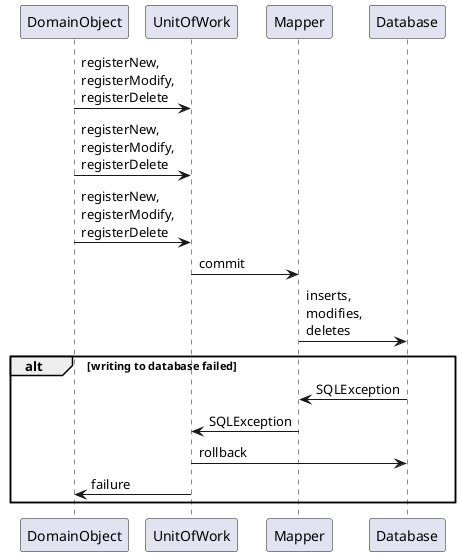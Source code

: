 @startuml
DomainObject -> UnitOfWork : registerNew,\nregisterModify,\nregisterDelete
DomainObject -> UnitOfWork : registerNew,\nregisterModify,\nregisterDelete
DomainObject -> UnitOfWork : registerNew,\nregisterModify,\nregisterDelete
UnitOfWork -> Mapper : commit
Mapper -> Database : inserts,\nmodifies,\ndeletes
alt writing to database failed
    Database -> Mapper : SQLException
    Mapper -> UnitOfWork: SQLException
    UnitOfWork -> Database : rollback
    UnitOfWork -> DomainObject : failure
end

@enduml
